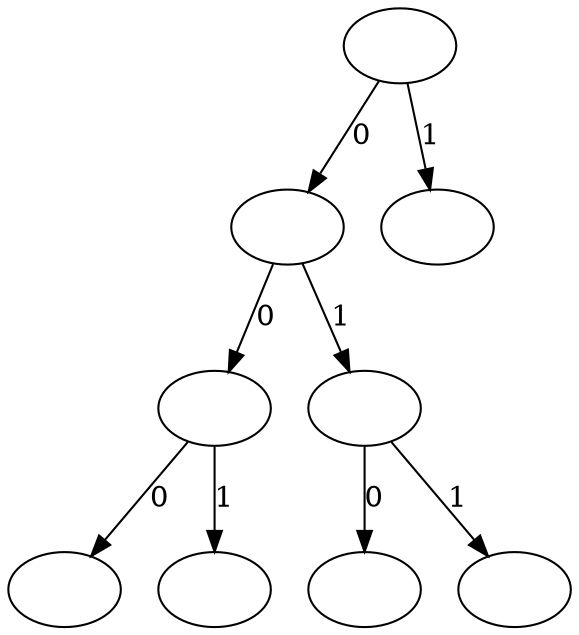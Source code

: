 digraph {
	node [ label="" ]
	root -> n0 [ label="0" ]
	root -> n1 [ label="1" ]
	n0 -> n00 [ label="0" ]
	n0 -> n01 [ label="1" ]
	n00 -> n000 [ label="0" ]
	n00 -> n001 [ label="1" ]
	n01 -> n010 [ label="0" ]
	n01 -> n011 [ label="1" ]
}

